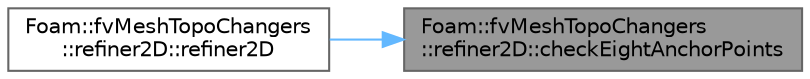 digraph "Foam::fvMeshTopoChangers::refiner2D::checkEightAnchorPoints"
{
 // LATEX_PDF_SIZE
  bgcolor="transparent";
  edge [fontname=Helvetica,fontsize=10,labelfontname=Helvetica,labelfontsize=10];
  node [fontname=Helvetica,fontsize=10,shape=box,height=0.2,width=0.4];
  rankdir="RL";
  Node1 [id="Node000001",label="Foam::fvMeshTopoChangers\l::refiner2D::checkEightAnchorPoints",height=0.2,width=0.4,color="gray40", fillcolor="grey60", style="filled", fontcolor="black",tooltip=" "];
  Node1 -> Node2 [id="edge1_Node000001_Node000002",dir="back",color="steelblue1",style="solid",tooltip=" "];
  Node2 [id="Node000002",label="Foam::fvMeshTopoChangers\l::refiner2D::refiner2D",height=0.2,width=0.4,color="grey40", fillcolor="white", style="filled",URL="$classFoam_1_1fvMeshTopoChangers_1_1refiner2D.html#a5801e4b71cf2a98d66a6e8cce068753c",tooltip=" "];
}

